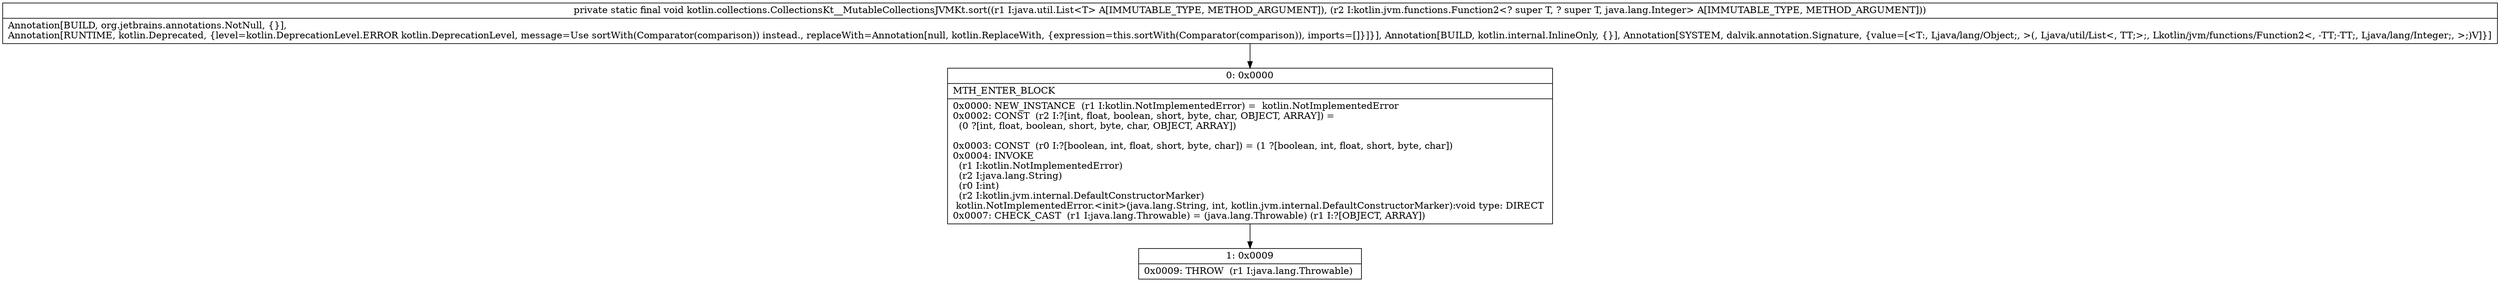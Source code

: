 digraph "CFG forkotlin.collections.CollectionsKt__MutableCollectionsJVMKt.sort(Ljava\/util\/List;Lkotlin\/jvm\/functions\/Function2;)V" {
Node_0 [shape=record,label="{0\:\ 0x0000|MTH_ENTER_BLOCK\l|0x0000: NEW_INSTANCE  (r1 I:kotlin.NotImplementedError) =  kotlin.NotImplementedError \l0x0002: CONST  (r2 I:?[int, float, boolean, short, byte, char, OBJECT, ARRAY]) = \l  (0 ?[int, float, boolean, short, byte, char, OBJECT, ARRAY])\l \l0x0003: CONST  (r0 I:?[boolean, int, float, short, byte, char]) = (1 ?[boolean, int, float, short, byte, char]) \l0x0004: INVOKE  \l  (r1 I:kotlin.NotImplementedError)\l  (r2 I:java.lang.String)\l  (r0 I:int)\l  (r2 I:kotlin.jvm.internal.DefaultConstructorMarker)\l kotlin.NotImplementedError.\<init\>(java.lang.String, int, kotlin.jvm.internal.DefaultConstructorMarker):void type: DIRECT \l0x0007: CHECK_CAST  (r1 I:java.lang.Throwable) = (java.lang.Throwable) (r1 I:?[OBJECT, ARRAY]) \l}"];
Node_1 [shape=record,label="{1\:\ 0x0009|0x0009: THROW  (r1 I:java.lang.Throwable) \l}"];
MethodNode[shape=record,label="{private static final void kotlin.collections.CollectionsKt__MutableCollectionsJVMKt.sort((r1 I:java.util.List\<T\> A[IMMUTABLE_TYPE, METHOD_ARGUMENT]), (r2 I:kotlin.jvm.functions.Function2\<? super T, ? super T, java.lang.Integer\> A[IMMUTABLE_TYPE, METHOD_ARGUMENT]))  | Annotation[BUILD, org.jetbrains.annotations.NotNull, \{\}], \lAnnotation[RUNTIME, kotlin.Deprecated, \{level=kotlin.DeprecationLevel.ERROR kotlin.DeprecationLevel, message=Use sortWith(Comparator(comparison)) instead., replaceWith=Annotation[null, kotlin.ReplaceWith, \{expression=this.sortWith(Comparator(comparison)), imports=[]\}]\}], Annotation[BUILD, kotlin.internal.InlineOnly, \{\}], Annotation[SYSTEM, dalvik.annotation.Signature, \{value=[\<T:, Ljava\/lang\/Object;, \>(, Ljava\/util\/List\<, TT;\>;, Lkotlin\/jvm\/functions\/Function2\<, \-TT;\-TT;, Ljava\/lang\/Integer;, \>;)V]\}]\l}"];
MethodNode -> Node_0;
Node_0 -> Node_1;
}

